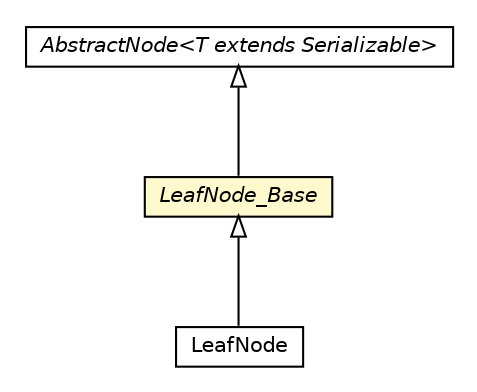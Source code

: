 #!/usr/local/bin/dot
#
# Class diagram 
# Generated by UMLGraph version 5.1 (http://www.umlgraph.org/)
#

digraph G {
	edge [fontname="Helvetica",fontsize=10,labelfontname="Helvetica",labelfontsize=10];
	node [fontname="Helvetica",fontsize=10,shape=plaintext];
	nodesep=0.25;
	ranksep=0.5;
	// pt.ist.fenixframework.adt.bplustree.LeafNode_Base
	c24610 [label=<<table title="pt.ist.fenixframework.adt.bplustree.LeafNode_Base" border="0" cellborder="1" cellspacing="0" cellpadding="2" port="p" bgcolor="lemonChiffon" href="./LeafNode_Base.html">
		<tr><td><table border="0" cellspacing="0" cellpadding="1">
<tr><td align="center" balign="center"><font face="Helvetica-Oblique"> LeafNode_Base </font></td></tr>
		</table></td></tr>
		</table>>, fontname="Helvetica", fontcolor="black", fontsize=10.0];
	// pt.ist.fenixframework.adt.bplustree.LeafNode
	c24611 [label=<<table title="pt.ist.fenixframework.adt.bplustree.LeafNode" border="0" cellborder="1" cellspacing="0" cellpadding="2" port="p" href="./LeafNode.html">
		<tr><td><table border="0" cellspacing="0" cellpadding="1">
<tr><td align="center" balign="center"> LeafNode </td></tr>
		</table></td></tr>
		</table>>, fontname="Helvetica", fontcolor="black", fontsize=10.0];
	// pt.ist.fenixframework.adt.bplustree.AbstractNode<T extends java.io.Serializable>
	c24625 [label=<<table title="pt.ist.fenixframework.adt.bplustree.AbstractNode" border="0" cellborder="1" cellspacing="0" cellpadding="2" port="p" href="./AbstractNode.html">
		<tr><td><table border="0" cellspacing="0" cellpadding="1">
<tr><td align="center" balign="center"><font face="Helvetica-Oblique"> AbstractNode&lt;T extends Serializable&gt; </font></td></tr>
		</table></td></tr>
		</table>>, fontname="Helvetica", fontcolor="black", fontsize=10.0];
	//pt.ist.fenixframework.adt.bplustree.LeafNode_Base extends pt.ist.fenixframework.adt.bplustree.AbstractNode
	c24625:p -> c24610:p [dir=back,arrowtail=empty];
	//pt.ist.fenixframework.adt.bplustree.LeafNode extends pt.ist.fenixframework.adt.bplustree.LeafNode_Base
	c24610:p -> c24611:p [dir=back,arrowtail=empty];
}

